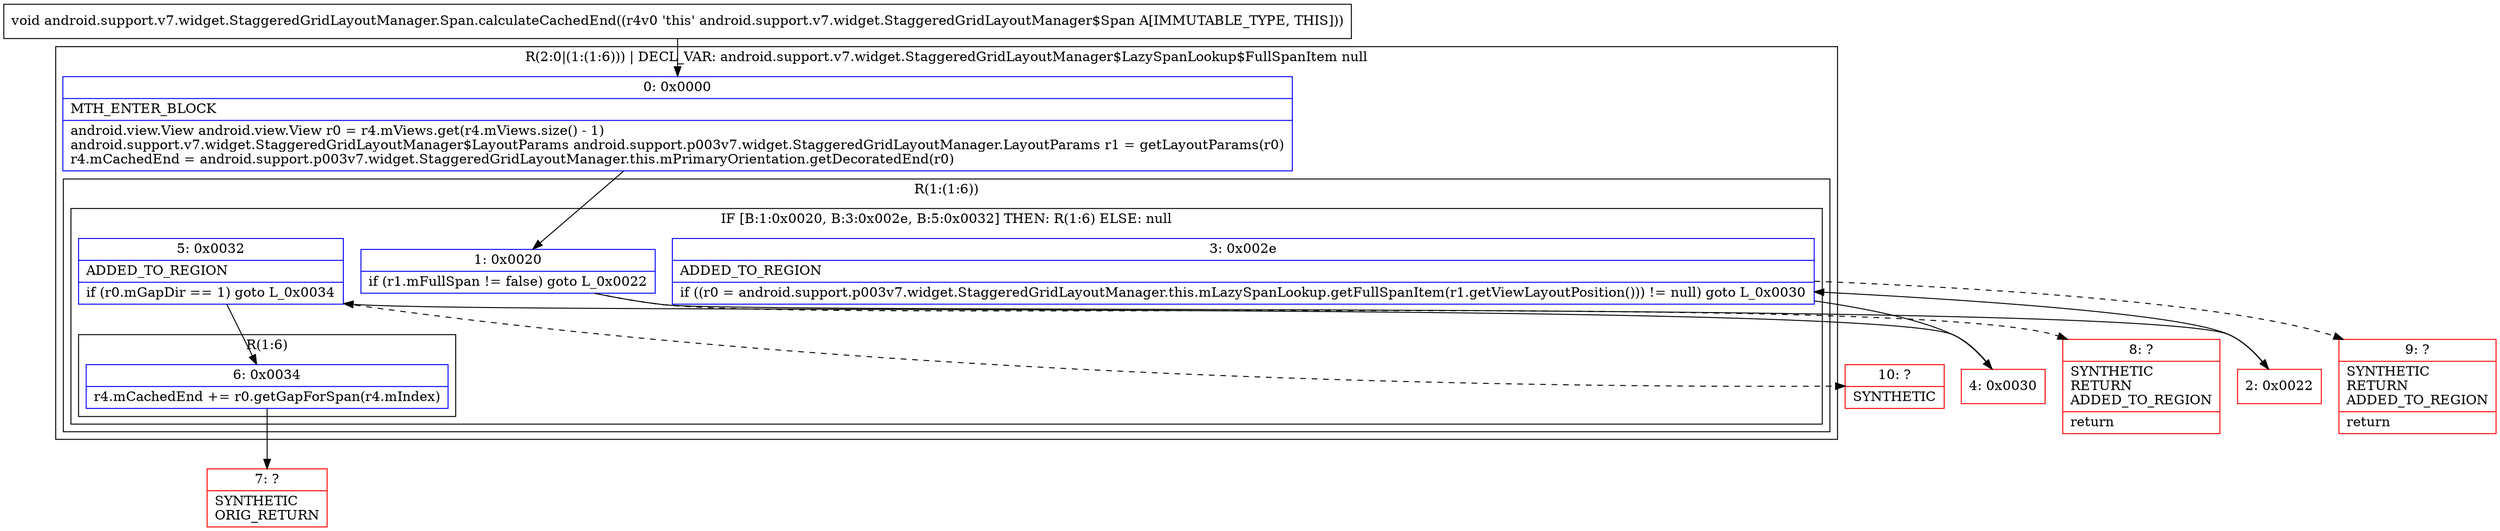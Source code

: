 digraph "CFG forandroid.support.v7.widget.StaggeredGridLayoutManager.Span.calculateCachedEnd()V" {
subgraph cluster_Region_1804712703 {
label = "R(2:0|(1:(1:6))) | DECL_VAR: android.support.v7.widget.StaggeredGridLayoutManager$LazySpanLookup$FullSpanItem null\l";
node [shape=record,color=blue];
Node_0 [shape=record,label="{0\:\ 0x0000|MTH_ENTER_BLOCK\l|android.view.View android.view.View r0 = r4.mViews.get(r4.mViews.size() \- 1)\landroid.support.v7.widget.StaggeredGridLayoutManager$LayoutParams android.support.p003v7.widget.StaggeredGridLayoutManager.LayoutParams r1 = getLayoutParams(r0)\lr4.mCachedEnd = android.support.p003v7.widget.StaggeredGridLayoutManager.this.mPrimaryOrientation.getDecoratedEnd(r0)\l}"];
subgraph cluster_Region_102755350 {
label = "R(1:(1:6))";
node [shape=record,color=blue];
subgraph cluster_IfRegion_68488690 {
label = "IF [B:1:0x0020, B:3:0x002e, B:5:0x0032] THEN: R(1:6) ELSE: null";
node [shape=record,color=blue];
Node_1 [shape=record,label="{1\:\ 0x0020|if (r1.mFullSpan != false) goto L_0x0022\l}"];
Node_3 [shape=record,label="{3\:\ 0x002e|ADDED_TO_REGION\l|if ((r0 = android.support.p003v7.widget.StaggeredGridLayoutManager.this.mLazySpanLookup.getFullSpanItem(r1.getViewLayoutPosition())) != null) goto L_0x0030\l}"];
Node_5 [shape=record,label="{5\:\ 0x0032|ADDED_TO_REGION\l|if (r0.mGapDir == 1) goto L_0x0034\l}"];
subgraph cluster_Region_469626247 {
label = "R(1:6)";
node [shape=record,color=blue];
Node_6 [shape=record,label="{6\:\ 0x0034|r4.mCachedEnd += r0.getGapForSpan(r4.mIndex)\l}"];
}
}
}
}
Node_2 [shape=record,color=red,label="{2\:\ 0x0022}"];
Node_4 [shape=record,color=red,label="{4\:\ 0x0030}"];
Node_7 [shape=record,color=red,label="{7\:\ ?|SYNTHETIC\lORIG_RETURN\l}"];
Node_8 [shape=record,color=red,label="{8\:\ ?|SYNTHETIC\lRETURN\lADDED_TO_REGION\l|return\l}"];
Node_9 [shape=record,color=red,label="{9\:\ ?|SYNTHETIC\lRETURN\lADDED_TO_REGION\l|return\l}"];
Node_10 [shape=record,color=red,label="{10\:\ ?|SYNTHETIC\l}"];
MethodNode[shape=record,label="{void android.support.v7.widget.StaggeredGridLayoutManager.Span.calculateCachedEnd((r4v0 'this' android.support.v7.widget.StaggeredGridLayoutManager$Span A[IMMUTABLE_TYPE, THIS])) }"];
MethodNode -> Node_0;
Node_0 -> Node_1;
Node_1 -> Node_2;
Node_1 -> Node_8[style=dashed];
Node_3 -> Node_4;
Node_3 -> Node_9[style=dashed];
Node_5 -> Node_6;
Node_5 -> Node_10[style=dashed];
Node_6 -> Node_7;
Node_2 -> Node_3;
Node_4 -> Node_5;
}

